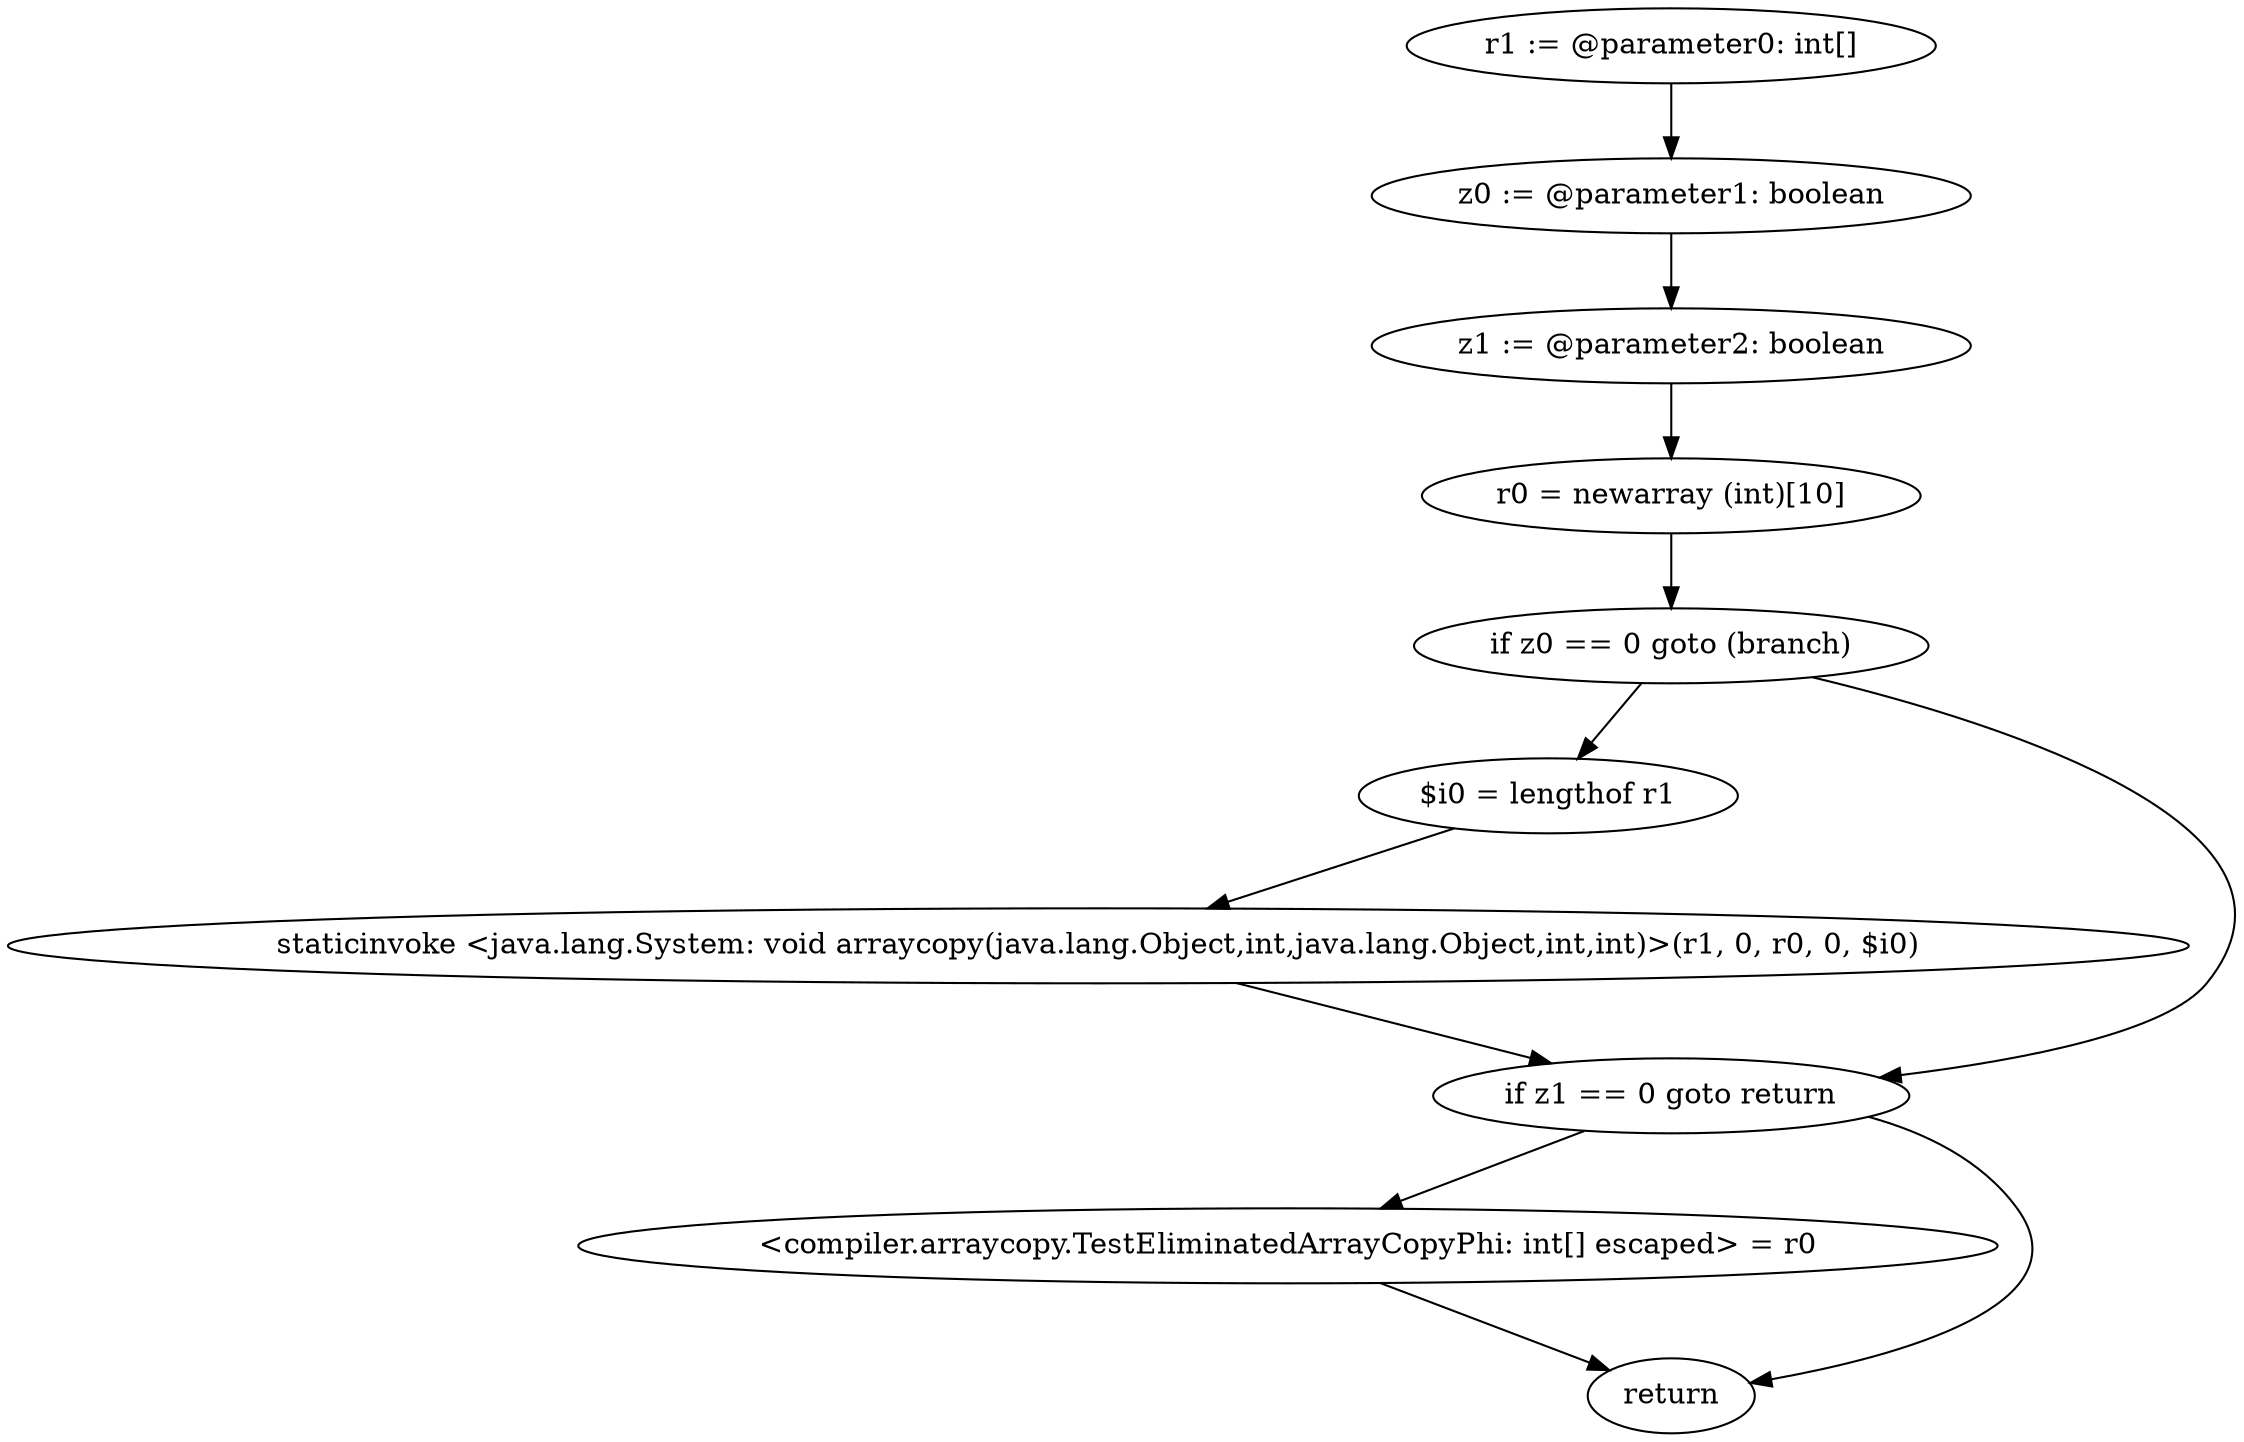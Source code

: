 digraph "unitGraph" {
    "r1 := @parameter0: int[]"
    "z0 := @parameter1: boolean"
    "z1 := @parameter2: boolean"
    "r0 = newarray (int)[10]"
    "if z0 == 0 goto (branch)"
    "$i0 = lengthof r1"
    "staticinvoke <java.lang.System: void arraycopy(java.lang.Object,int,java.lang.Object,int,int)>(r1, 0, r0, 0, $i0)"
    "if z1 == 0 goto return"
    "<compiler.arraycopy.TestEliminatedArrayCopyPhi: int[] escaped> = r0"
    "return"
    "r1 := @parameter0: int[]"->"z0 := @parameter1: boolean";
    "z0 := @parameter1: boolean"->"z1 := @parameter2: boolean";
    "z1 := @parameter2: boolean"->"r0 = newarray (int)[10]";
    "r0 = newarray (int)[10]"->"if z0 == 0 goto (branch)";
    "if z0 == 0 goto (branch)"->"$i0 = lengthof r1";
    "if z0 == 0 goto (branch)"->"if z1 == 0 goto return";
    "$i0 = lengthof r1"->"staticinvoke <java.lang.System: void arraycopy(java.lang.Object,int,java.lang.Object,int,int)>(r1, 0, r0, 0, $i0)";
    "staticinvoke <java.lang.System: void arraycopy(java.lang.Object,int,java.lang.Object,int,int)>(r1, 0, r0, 0, $i0)"->"if z1 == 0 goto return";
    "if z1 == 0 goto return"->"<compiler.arraycopy.TestEliminatedArrayCopyPhi: int[] escaped> = r0";
    "if z1 == 0 goto return"->"return";
    "<compiler.arraycopy.TestEliminatedArrayCopyPhi: int[] escaped> = r0"->"return";
}
